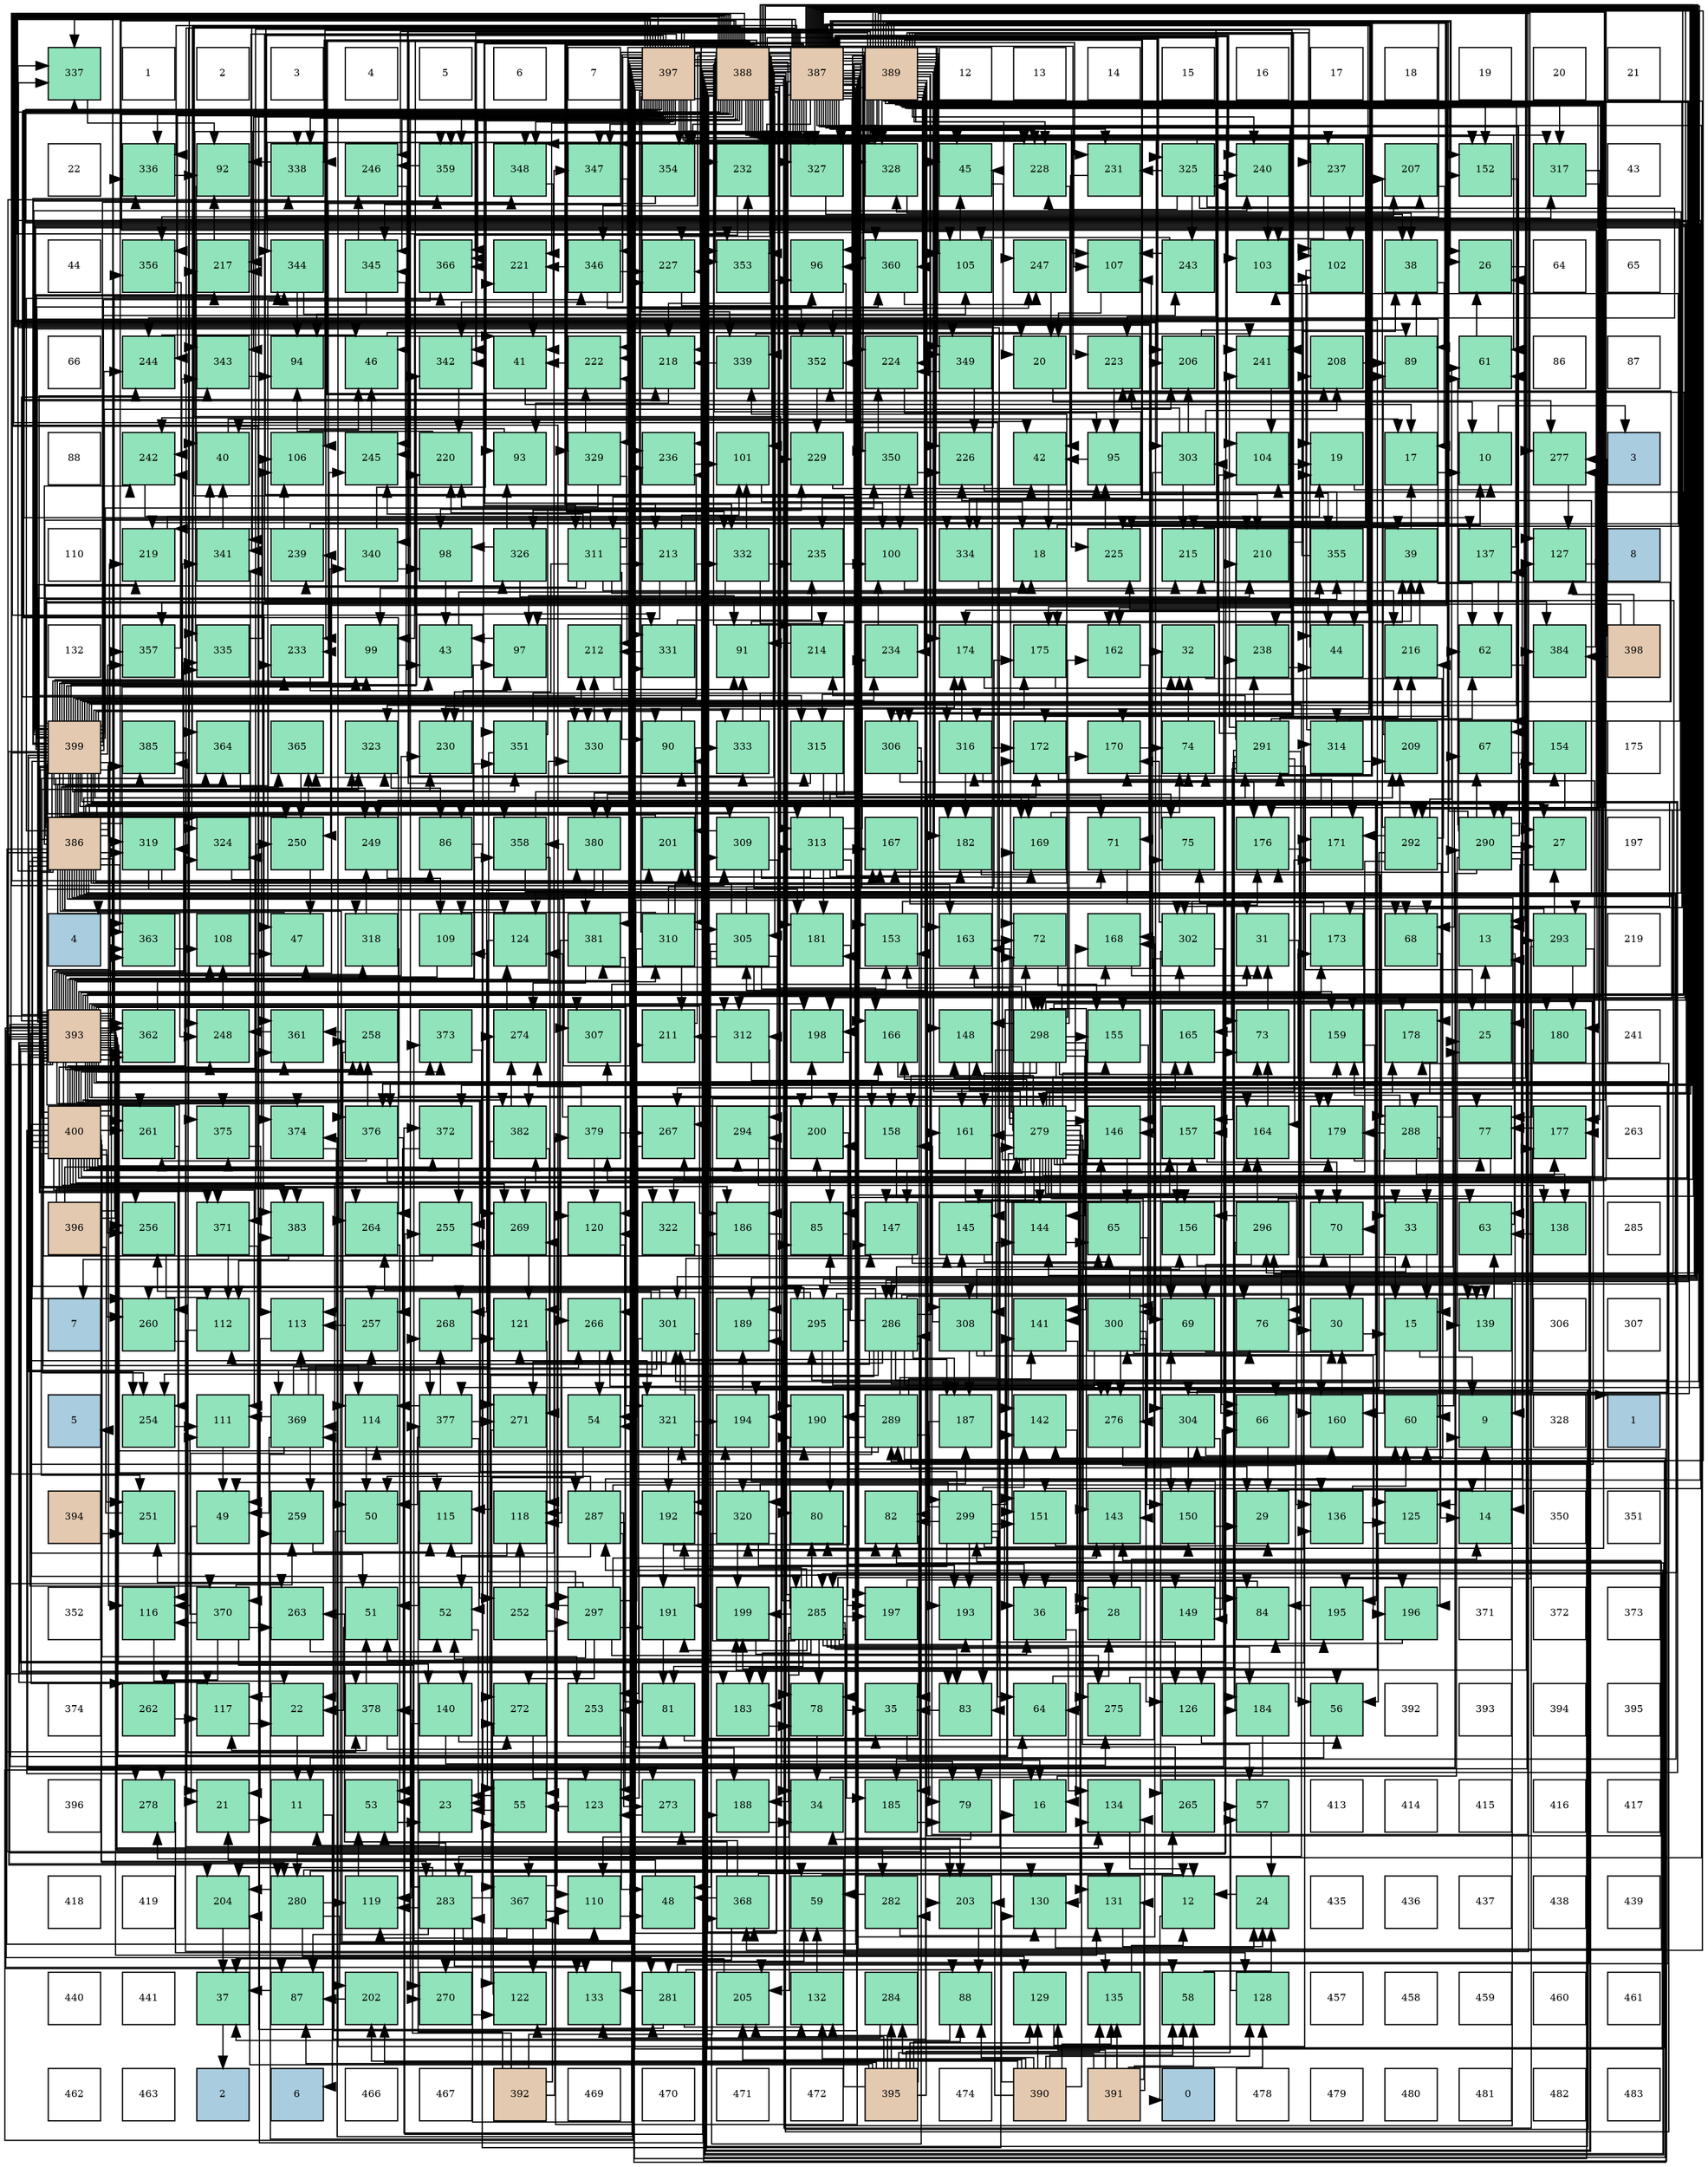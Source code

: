 digraph layout{
 rankdir=TB;
 splines=ortho;
 node [style=filled shape=square fixedsize=true width=0.6];
0[label="337", fontsize=8, fillcolor="#91e3bb"];
1[label="1", fontsize=8, fillcolor="#ffffff"];
2[label="2", fontsize=8, fillcolor="#ffffff"];
3[label="3", fontsize=8, fillcolor="#ffffff"];
4[label="4", fontsize=8, fillcolor="#ffffff"];
5[label="5", fontsize=8, fillcolor="#ffffff"];
6[label="6", fontsize=8, fillcolor="#ffffff"];
7[label="7", fontsize=8, fillcolor="#ffffff"];
8[label="397", fontsize=8, fillcolor="#e3c9af"];
9[label="388", fontsize=8, fillcolor="#e3c9af"];
10[label="387", fontsize=8, fillcolor="#e3c9af"];
11[label="389", fontsize=8, fillcolor="#e3c9af"];
12[label="12", fontsize=8, fillcolor="#ffffff"];
13[label="13", fontsize=8, fillcolor="#ffffff"];
14[label="14", fontsize=8, fillcolor="#ffffff"];
15[label="15", fontsize=8, fillcolor="#ffffff"];
16[label="16", fontsize=8, fillcolor="#ffffff"];
17[label="17", fontsize=8, fillcolor="#ffffff"];
18[label="18", fontsize=8, fillcolor="#ffffff"];
19[label="19", fontsize=8, fillcolor="#ffffff"];
20[label="20", fontsize=8, fillcolor="#ffffff"];
21[label="21", fontsize=8, fillcolor="#ffffff"];
22[label="22", fontsize=8, fillcolor="#ffffff"];
23[label="336", fontsize=8, fillcolor="#91e3bb"];
24[label="92", fontsize=8, fillcolor="#91e3bb"];
25[label="338", fontsize=8, fillcolor="#91e3bb"];
26[label="246", fontsize=8, fillcolor="#91e3bb"];
27[label="359", fontsize=8, fillcolor="#91e3bb"];
28[label="348", fontsize=8, fillcolor="#91e3bb"];
29[label="347", fontsize=8, fillcolor="#91e3bb"];
30[label="354", fontsize=8, fillcolor="#91e3bb"];
31[label="232", fontsize=8, fillcolor="#91e3bb"];
32[label="327", fontsize=8, fillcolor="#91e3bb"];
33[label="328", fontsize=8, fillcolor="#91e3bb"];
34[label="45", fontsize=8, fillcolor="#91e3bb"];
35[label="228", fontsize=8, fillcolor="#91e3bb"];
36[label="231", fontsize=8, fillcolor="#91e3bb"];
37[label="325", fontsize=8, fillcolor="#91e3bb"];
38[label="240", fontsize=8, fillcolor="#91e3bb"];
39[label="237", fontsize=8, fillcolor="#91e3bb"];
40[label="207", fontsize=8, fillcolor="#91e3bb"];
41[label="152", fontsize=8, fillcolor="#91e3bb"];
42[label="317", fontsize=8, fillcolor="#91e3bb"];
43[label="43", fontsize=8, fillcolor="#ffffff"];
44[label="44", fontsize=8, fillcolor="#ffffff"];
45[label="356", fontsize=8, fillcolor="#91e3bb"];
46[label="217", fontsize=8, fillcolor="#91e3bb"];
47[label="344", fontsize=8, fillcolor="#91e3bb"];
48[label="345", fontsize=8, fillcolor="#91e3bb"];
49[label="366", fontsize=8, fillcolor="#91e3bb"];
50[label="221", fontsize=8, fillcolor="#91e3bb"];
51[label="346", fontsize=8, fillcolor="#91e3bb"];
52[label="227", fontsize=8, fillcolor="#91e3bb"];
53[label="353", fontsize=8, fillcolor="#91e3bb"];
54[label="96", fontsize=8, fillcolor="#91e3bb"];
55[label="360", fontsize=8, fillcolor="#91e3bb"];
56[label="105", fontsize=8, fillcolor="#91e3bb"];
57[label="247", fontsize=8, fillcolor="#91e3bb"];
58[label="107", fontsize=8, fillcolor="#91e3bb"];
59[label="243", fontsize=8, fillcolor="#91e3bb"];
60[label="103", fontsize=8, fillcolor="#91e3bb"];
61[label="102", fontsize=8, fillcolor="#91e3bb"];
62[label="38", fontsize=8, fillcolor="#91e3bb"];
63[label="26", fontsize=8, fillcolor="#91e3bb"];
64[label="64", fontsize=8, fillcolor="#ffffff"];
65[label="65", fontsize=8, fillcolor="#ffffff"];
66[label="66", fontsize=8, fillcolor="#ffffff"];
67[label="244", fontsize=8, fillcolor="#91e3bb"];
68[label="343", fontsize=8, fillcolor="#91e3bb"];
69[label="94", fontsize=8, fillcolor="#91e3bb"];
70[label="46", fontsize=8, fillcolor="#91e3bb"];
71[label="342", fontsize=8, fillcolor="#91e3bb"];
72[label="41", fontsize=8, fillcolor="#91e3bb"];
73[label="222", fontsize=8, fillcolor="#91e3bb"];
74[label="218", fontsize=8, fillcolor="#91e3bb"];
75[label="339", fontsize=8, fillcolor="#91e3bb"];
76[label="352", fontsize=8, fillcolor="#91e3bb"];
77[label="224", fontsize=8, fillcolor="#91e3bb"];
78[label="349", fontsize=8, fillcolor="#91e3bb"];
79[label="20", fontsize=8, fillcolor="#91e3bb"];
80[label="223", fontsize=8, fillcolor="#91e3bb"];
81[label="206", fontsize=8, fillcolor="#91e3bb"];
82[label="241", fontsize=8, fillcolor="#91e3bb"];
83[label="208", fontsize=8, fillcolor="#91e3bb"];
84[label="89", fontsize=8, fillcolor="#91e3bb"];
85[label="61", fontsize=8, fillcolor="#91e3bb"];
86[label="86", fontsize=8, fillcolor="#ffffff"];
87[label="87", fontsize=8, fillcolor="#ffffff"];
88[label="88", fontsize=8, fillcolor="#ffffff"];
89[label="242", fontsize=8, fillcolor="#91e3bb"];
90[label="40", fontsize=8, fillcolor="#91e3bb"];
91[label="106", fontsize=8, fillcolor="#91e3bb"];
92[label="245", fontsize=8, fillcolor="#91e3bb"];
93[label="220", fontsize=8, fillcolor="#91e3bb"];
94[label="93", fontsize=8, fillcolor="#91e3bb"];
95[label="329", fontsize=8, fillcolor="#91e3bb"];
96[label="236", fontsize=8, fillcolor="#91e3bb"];
97[label="101", fontsize=8, fillcolor="#91e3bb"];
98[label="229", fontsize=8, fillcolor="#91e3bb"];
99[label="350", fontsize=8, fillcolor="#91e3bb"];
100[label="226", fontsize=8, fillcolor="#91e3bb"];
101[label="42", fontsize=8, fillcolor="#91e3bb"];
102[label="95", fontsize=8, fillcolor="#91e3bb"];
103[label="303", fontsize=8, fillcolor="#91e3bb"];
104[label="104", fontsize=8, fillcolor="#91e3bb"];
105[label="19", fontsize=8, fillcolor="#91e3bb"];
106[label="17", fontsize=8, fillcolor="#91e3bb"];
107[label="10", fontsize=8, fillcolor="#91e3bb"];
108[label="277", fontsize=8, fillcolor="#91e3bb"];
109[label="3", fontsize=8, fillcolor="#a9ccde"];
110[label="110", fontsize=8, fillcolor="#ffffff"];
111[label="219", fontsize=8, fillcolor="#91e3bb"];
112[label="341", fontsize=8, fillcolor="#91e3bb"];
113[label="239", fontsize=8, fillcolor="#91e3bb"];
114[label="340", fontsize=8, fillcolor="#91e3bb"];
115[label="98", fontsize=8, fillcolor="#91e3bb"];
116[label="326", fontsize=8, fillcolor="#91e3bb"];
117[label="311", fontsize=8, fillcolor="#91e3bb"];
118[label="213", fontsize=8, fillcolor="#91e3bb"];
119[label="332", fontsize=8, fillcolor="#91e3bb"];
120[label="235", fontsize=8, fillcolor="#91e3bb"];
121[label="100", fontsize=8, fillcolor="#91e3bb"];
122[label="334", fontsize=8, fillcolor="#91e3bb"];
123[label="18", fontsize=8, fillcolor="#91e3bb"];
124[label="225", fontsize=8, fillcolor="#91e3bb"];
125[label="215", fontsize=8, fillcolor="#91e3bb"];
126[label="210", fontsize=8, fillcolor="#91e3bb"];
127[label="355", fontsize=8, fillcolor="#91e3bb"];
128[label="39", fontsize=8, fillcolor="#91e3bb"];
129[label="137", fontsize=8, fillcolor="#91e3bb"];
130[label="127", fontsize=8, fillcolor="#91e3bb"];
131[label="8", fontsize=8, fillcolor="#a9ccde"];
132[label="132", fontsize=8, fillcolor="#ffffff"];
133[label="357", fontsize=8, fillcolor="#91e3bb"];
134[label="335", fontsize=8, fillcolor="#91e3bb"];
135[label="233", fontsize=8, fillcolor="#91e3bb"];
136[label="99", fontsize=8, fillcolor="#91e3bb"];
137[label="43", fontsize=8, fillcolor="#91e3bb"];
138[label="97", fontsize=8, fillcolor="#91e3bb"];
139[label="212", fontsize=8, fillcolor="#91e3bb"];
140[label="331", fontsize=8, fillcolor="#91e3bb"];
141[label="91", fontsize=8, fillcolor="#91e3bb"];
142[label="214", fontsize=8, fillcolor="#91e3bb"];
143[label="234", fontsize=8, fillcolor="#91e3bb"];
144[label="174", fontsize=8, fillcolor="#91e3bb"];
145[label="175", fontsize=8, fillcolor="#91e3bb"];
146[label="162", fontsize=8, fillcolor="#91e3bb"];
147[label="32", fontsize=8, fillcolor="#91e3bb"];
148[label="238", fontsize=8, fillcolor="#91e3bb"];
149[label="44", fontsize=8, fillcolor="#91e3bb"];
150[label="216", fontsize=8, fillcolor="#91e3bb"];
151[label="62", fontsize=8, fillcolor="#91e3bb"];
152[label="384", fontsize=8, fillcolor="#91e3bb"];
153[label="398", fontsize=8, fillcolor="#e3c9af"];
154[label="399", fontsize=8, fillcolor="#e3c9af"];
155[label="385", fontsize=8, fillcolor="#91e3bb"];
156[label="364", fontsize=8, fillcolor="#91e3bb"];
157[label="365", fontsize=8, fillcolor="#91e3bb"];
158[label="323", fontsize=8, fillcolor="#91e3bb"];
159[label="230", fontsize=8, fillcolor="#91e3bb"];
160[label="351", fontsize=8, fillcolor="#91e3bb"];
161[label="330", fontsize=8, fillcolor="#91e3bb"];
162[label="90", fontsize=8, fillcolor="#91e3bb"];
163[label="333", fontsize=8, fillcolor="#91e3bb"];
164[label="315", fontsize=8, fillcolor="#91e3bb"];
165[label="306", fontsize=8, fillcolor="#91e3bb"];
166[label="316", fontsize=8, fillcolor="#91e3bb"];
167[label="172", fontsize=8, fillcolor="#91e3bb"];
168[label="170", fontsize=8, fillcolor="#91e3bb"];
169[label="74", fontsize=8, fillcolor="#91e3bb"];
170[label="291", fontsize=8, fillcolor="#91e3bb"];
171[label="314", fontsize=8, fillcolor="#91e3bb"];
172[label="209", fontsize=8, fillcolor="#91e3bb"];
173[label="67", fontsize=8, fillcolor="#91e3bb"];
174[label="154", fontsize=8, fillcolor="#91e3bb"];
175[label="175", fontsize=8, fillcolor="#ffffff"];
176[label="386", fontsize=8, fillcolor="#e3c9af"];
177[label="319", fontsize=8, fillcolor="#91e3bb"];
178[label="324", fontsize=8, fillcolor="#91e3bb"];
179[label="250", fontsize=8, fillcolor="#91e3bb"];
180[label="249", fontsize=8, fillcolor="#91e3bb"];
181[label="86", fontsize=8, fillcolor="#91e3bb"];
182[label="358", fontsize=8, fillcolor="#91e3bb"];
183[label="380", fontsize=8, fillcolor="#91e3bb"];
184[label="201", fontsize=8, fillcolor="#91e3bb"];
185[label="309", fontsize=8, fillcolor="#91e3bb"];
186[label="313", fontsize=8, fillcolor="#91e3bb"];
187[label="167", fontsize=8, fillcolor="#91e3bb"];
188[label="182", fontsize=8, fillcolor="#91e3bb"];
189[label="169", fontsize=8, fillcolor="#91e3bb"];
190[label="71", fontsize=8, fillcolor="#91e3bb"];
191[label="75", fontsize=8, fillcolor="#91e3bb"];
192[label="176", fontsize=8, fillcolor="#91e3bb"];
193[label="171", fontsize=8, fillcolor="#91e3bb"];
194[label="292", fontsize=8, fillcolor="#91e3bb"];
195[label="290", fontsize=8, fillcolor="#91e3bb"];
196[label="27", fontsize=8, fillcolor="#91e3bb"];
197[label="197", fontsize=8, fillcolor="#ffffff"];
198[label="4", fontsize=8, fillcolor="#a9ccde"];
199[label="363", fontsize=8, fillcolor="#91e3bb"];
200[label="108", fontsize=8, fillcolor="#91e3bb"];
201[label="47", fontsize=8, fillcolor="#91e3bb"];
202[label="318", fontsize=8, fillcolor="#91e3bb"];
203[label="109", fontsize=8, fillcolor="#91e3bb"];
204[label="124", fontsize=8, fillcolor="#91e3bb"];
205[label="381", fontsize=8, fillcolor="#91e3bb"];
206[label="310", fontsize=8, fillcolor="#91e3bb"];
207[label="305", fontsize=8, fillcolor="#91e3bb"];
208[label="181", fontsize=8, fillcolor="#91e3bb"];
209[label="153", fontsize=8, fillcolor="#91e3bb"];
210[label="163", fontsize=8, fillcolor="#91e3bb"];
211[label="72", fontsize=8, fillcolor="#91e3bb"];
212[label="168", fontsize=8, fillcolor="#91e3bb"];
213[label="302", fontsize=8, fillcolor="#91e3bb"];
214[label="31", fontsize=8, fillcolor="#91e3bb"];
215[label="173", fontsize=8, fillcolor="#91e3bb"];
216[label="68", fontsize=8, fillcolor="#91e3bb"];
217[label="13", fontsize=8, fillcolor="#91e3bb"];
218[label="293", fontsize=8, fillcolor="#91e3bb"];
219[label="219", fontsize=8, fillcolor="#ffffff"];
220[label="393", fontsize=8, fillcolor="#e3c9af"];
221[label="362", fontsize=8, fillcolor="#91e3bb"];
222[label="248", fontsize=8, fillcolor="#91e3bb"];
223[label="361", fontsize=8, fillcolor="#91e3bb"];
224[label="258", fontsize=8, fillcolor="#91e3bb"];
225[label="373", fontsize=8, fillcolor="#91e3bb"];
226[label="274", fontsize=8, fillcolor="#91e3bb"];
227[label="307", fontsize=8, fillcolor="#91e3bb"];
228[label="211", fontsize=8, fillcolor="#91e3bb"];
229[label="312", fontsize=8, fillcolor="#91e3bb"];
230[label="198", fontsize=8, fillcolor="#91e3bb"];
231[label="166", fontsize=8, fillcolor="#91e3bb"];
232[label="148", fontsize=8, fillcolor="#91e3bb"];
233[label="298", fontsize=8, fillcolor="#91e3bb"];
234[label="155", fontsize=8, fillcolor="#91e3bb"];
235[label="165", fontsize=8, fillcolor="#91e3bb"];
236[label="73", fontsize=8, fillcolor="#91e3bb"];
237[label="159", fontsize=8, fillcolor="#91e3bb"];
238[label="178", fontsize=8, fillcolor="#91e3bb"];
239[label="25", fontsize=8, fillcolor="#91e3bb"];
240[label="180", fontsize=8, fillcolor="#91e3bb"];
241[label="241", fontsize=8, fillcolor="#ffffff"];
242[label="400", fontsize=8, fillcolor="#e3c9af"];
243[label="261", fontsize=8, fillcolor="#91e3bb"];
244[label="375", fontsize=8, fillcolor="#91e3bb"];
245[label="374", fontsize=8, fillcolor="#91e3bb"];
246[label="376", fontsize=8, fillcolor="#91e3bb"];
247[label="372", fontsize=8, fillcolor="#91e3bb"];
248[label="382", fontsize=8, fillcolor="#91e3bb"];
249[label="379", fontsize=8, fillcolor="#91e3bb"];
250[label="267", fontsize=8, fillcolor="#91e3bb"];
251[label="294", fontsize=8, fillcolor="#91e3bb"];
252[label="200", fontsize=8, fillcolor="#91e3bb"];
253[label="158", fontsize=8, fillcolor="#91e3bb"];
254[label="161", fontsize=8, fillcolor="#91e3bb"];
255[label="279", fontsize=8, fillcolor="#91e3bb"];
256[label="146", fontsize=8, fillcolor="#91e3bb"];
257[label="157", fontsize=8, fillcolor="#91e3bb"];
258[label="164", fontsize=8, fillcolor="#91e3bb"];
259[label="179", fontsize=8, fillcolor="#91e3bb"];
260[label="288", fontsize=8, fillcolor="#91e3bb"];
261[label="77", fontsize=8, fillcolor="#91e3bb"];
262[label="177", fontsize=8, fillcolor="#91e3bb"];
263[label="263", fontsize=8, fillcolor="#ffffff"];
264[label="396", fontsize=8, fillcolor="#e3c9af"];
265[label="256", fontsize=8, fillcolor="#91e3bb"];
266[label="371", fontsize=8, fillcolor="#91e3bb"];
267[label="383", fontsize=8, fillcolor="#91e3bb"];
268[label="264", fontsize=8, fillcolor="#91e3bb"];
269[label="255", fontsize=8, fillcolor="#91e3bb"];
270[label="269", fontsize=8, fillcolor="#91e3bb"];
271[label="120", fontsize=8, fillcolor="#91e3bb"];
272[label="322", fontsize=8, fillcolor="#91e3bb"];
273[label="186", fontsize=8, fillcolor="#91e3bb"];
274[label="85", fontsize=8, fillcolor="#91e3bb"];
275[label="147", fontsize=8, fillcolor="#91e3bb"];
276[label="145", fontsize=8, fillcolor="#91e3bb"];
277[label="144", fontsize=8, fillcolor="#91e3bb"];
278[label="65", fontsize=8, fillcolor="#91e3bb"];
279[label="156", fontsize=8, fillcolor="#91e3bb"];
280[label="296", fontsize=8, fillcolor="#91e3bb"];
281[label="70", fontsize=8, fillcolor="#91e3bb"];
282[label="33", fontsize=8, fillcolor="#91e3bb"];
283[label="63", fontsize=8, fillcolor="#91e3bb"];
284[label="138", fontsize=8, fillcolor="#91e3bb"];
285[label="285", fontsize=8, fillcolor="#ffffff"];
286[label="7", fontsize=8, fillcolor="#a9ccde"];
287[label="260", fontsize=8, fillcolor="#91e3bb"];
288[label="112", fontsize=8, fillcolor="#91e3bb"];
289[label="113", fontsize=8, fillcolor="#91e3bb"];
290[label="257", fontsize=8, fillcolor="#91e3bb"];
291[label="268", fontsize=8, fillcolor="#91e3bb"];
292[label="121", fontsize=8, fillcolor="#91e3bb"];
293[label="266", fontsize=8, fillcolor="#91e3bb"];
294[label="301", fontsize=8, fillcolor="#91e3bb"];
295[label="189", fontsize=8, fillcolor="#91e3bb"];
296[label="295", fontsize=8, fillcolor="#91e3bb"];
297[label="286", fontsize=8, fillcolor="#91e3bb"];
298[label="308", fontsize=8, fillcolor="#91e3bb"];
299[label="141", fontsize=8, fillcolor="#91e3bb"];
300[label="300", fontsize=8, fillcolor="#91e3bb"];
301[label="69", fontsize=8, fillcolor="#91e3bb"];
302[label="76", fontsize=8, fillcolor="#91e3bb"];
303[label="30", fontsize=8, fillcolor="#91e3bb"];
304[label="15", fontsize=8, fillcolor="#91e3bb"];
305[label="139", fontsize=8, fillcolor="#91e3bb"];
306[label="306", fontsize=8, fillcolor="#ffffff"];
307[label="307", fontsize=8, fillcolor="#ffffff"];
308[label="5", fontsize=8, fillcolor="#a9ccde"];
309[label="254", fontsize=8, fillcolor="#91e3bb"];
310[label="111", fontsize=8, fillcolor="#91e3bb"];
311[label="369", fontsize=8, fillcolor="#91e3bb"];
312[label="114", fontsize=8, fillcolor="#91e3bb"];
313[label="377", fontsize=8, fillcolor="#91e3bb"];
314[label="271", fontsize=8, fillcolor="#91e3bb"];
315[label="54", fontsize=8, fillcolor="#91e3bb"];
316[label="321", fontsize=8, fillcolor="#91e3bb"];
317[label="194", fontsize=8, fillcolor="#91e3bb"];
318[label="190", fontsize=8, fillcolor="#91e3bb"];
319[label="289", fontsize=8, fillcolor="#91e3bb"];
320[label="187", fontsize=8, fillcolor="#91e3bb"];
321[label="142", fontsize=8, fillcolor="#91e3bb"];
322[label="276", fontsize=8, fillcolor="#91e3bb"];
323[label="304", fontsize=8, fillcolor="#91e3bb"];
324[label="66", fontsize=8, fillcolor="#91e3bb"];
325[label="160", fontsize=8, fillcolor="#91e3bb"];
326[label="60", fontsize=8, fillcolor="#91e3bb"];
327[label="9", fontsize=8, fillcolor="#91e3bb"];
328[label="328", fontsize=8, fillcolor="#ffffff"];
329[label="1", fontsize=8, fillcolor="#a9ccde"];
330[label="394", fontsize=8, fillcolor="#e3c9af"];
331[label="251", fontsize=8, fillcolor="#91e3bb"];
332[label="49", fontsize=8, fillcolor="#91e3bb"];
333[label="259", fontsize=8, fillcolor="#91e3bb"];
334[label="50", fontsize=8, fillcolor="#91e3bb"];
335[label="115", fontsize=8, fillcolor="#91e3bb"];
336[label="118", fontsize=8, fillcolor="#91e3bb"];
337[label="287", fontsize=8, fillcolor="#91e3bb"];
338[label="192", fontsize=8, fillcolor="#91e3bb"];
339[label="320", fontsize=8, fillcolor="#91e3bb"];
340[label="80", fontsize=8, fillcolor="#91e3bb"];
341[label="82", fontsize=8, fillcolor="#91e3bb"];
342[label="299", fontsize=8, fillcolor="#91e3bb"];
343[label="151", fontsize=8, fillcolor="#91e3bb"];
344[label="143", fontsize=8, fillcolor="#91e3bb"];
345[label="150", fontsize=8, fillcolor="#91e3bb"];
346[label="29", fontsize=8, fillcolor="#91e3bb"];
347[label="136", fontsize=8, fillcolor="#91e3bb"];
348[label="125", fontsize=8, fillcolor="#91e3bb"];
349[label="14", fontsize=8, fillcolor="#91e3bb"];
350[label="350", fontsize=8, fillcolor="#ffffff"];
351[label="351", fontsize=8, fillcolor="#ffffff"];
352[label="352", fontsize=8, fillcolor="#ffffff"];
353[label="116", fontsize=8, fillcolor="#91e3bb"];
354[label="370", fontsize=8, fillcolor="#91e3bb"];
355[label="263", fontsize=8, fillcolor="#91e3bb"];
356[label="51", fontsize=8, fillcolor="#91e3bb"];
357[label="52", fontsize=8, fillcolor="#91e3bb"];
358[label="252", fontsize=8, fillcolor="#91e3bb"];
359[label="297", fontsize=8, fillcolor="#91e3bb"];
360[label="191", fontsize=8, fillcolor="#91e3bb"];
361[label="199", fontsize=8, fillcolor="#91e3bb"];
362[label="285", fontsize=8, fillcolor="#91e3bb"];
363[label="197", fontsize=8, fillcolor="#91e3bb"];
364[label="193", fontsize=8, fillcolor="#91e3bb"];
365[label="36", fontsize=8, fillcolor="#91e3bb"];
366[label="28", fontsize=8, fillcolor="#91e3bb"];
367[label="149", fontsize=8, fillcolor="#91e3bb"];
368[label="84", fontsize=8, fillcolor="#91e3bb"];
369[label="195", fontsize=8, fillcolor="#91e3bb"];
370[label="196", fontsize=8, fillcolor="#91e3bb"];
371[label="371", fontsize=8, fillcolor="#ffffff"];
372[label="372", fontsize=8, fillcolor="#ffffff"];
373[label="373", fontsize=8, fillcolor="#ffffff"];
374[label="374", fontsize=8, fillcolor="#ffffff"];
375[label="262", fontsize=8, fillcolor="#91e3bb"];
376[label="117", fontsize=8, fillcolor="#91e3bb"];
377[label="22", fontsize=8, fillcolor="#91e3bb"];
378[label="378", fontsize=8, fillcolor="#91e3bb"];
379[label="140", fontsize=8, fillcolor="#91e3bb"];
380[label="272", fontsize=8, fillcolor="#91e3bb"];
381[label="253", fontsize=8, fillcolor="#91e3bb"];
382[label="81", fontsize=8, fillcolor="#91e3bb"];
383[label="183", fontsize=8, fillcolor="#91e3bb"];
384[label="78", fontsize=8, fillcolor="#91e3bb"];
385[label="35", fontsize=8, fillcolor="#91e3bb"];
386[label="83", fontsize=8, fillcolor="#91e3bb"];
387[label="64", fontsize=8, fillcolor="#91e3bb"];
388[label="275", fontsize=8, fillcolor="#91e3bb"];
389[label="126", fontsize=8, fillcolor="#91e3bb"];
390[label="184", fontsize=8, fillcolor="#91e3bb"];
391[label="56", fontsize=8, fillcolor="#91e3bb"];
392[label="392", fontsize=8, fillcolor="#ffffff"];
393[label="393", fontsize=8, fillcolor="#ffffff"];
394[label="394", fontsize=8, fillcolor="#ffffff"];
395[label="395", fontsize=8, fillcolor="#ffffff"];
396[label="396", fontsize=8, fillcolor="#ffffff"];
397[label="278", fontsize=8, fillcolor="#91e3bb"];
398[label="21", fontsize=8, fillcolor="#91e3bb"];
399[label="11", fontsize=8, fillcolor="#91e3bb"];
400[label="53", fontsize=8, fillcolor="#91e3bb"];
401[label="23", fontsize=8, fillcolor="#91e3bb"];
402[label="55", fontsize=8, fillcolor="#91e3bb"];
403[label="123", fontsize=8, fillcolor="#91e3bb"];
404[label="273", fontsize=8, fillcolor="#91e3bb"];
405[label="188", fontsize=8, fillcolor="#91e3bb"];
406[label="34", fontsize=8, fillcolor="#91e3bb"];
407[label="185", fontsize=8, fillcolor="#91e3bb"];
408[label="79", fontsize=8, fillcolor="#91e3bb"];
409[label="16", fontsize=8, fillcolor="#91e3bb"];
410[label="134", fontsize=8, fillcolor="#91e3bb"];
411[label="265", fontsize=8, fillcolor="#91e3bb"];
412[label="57", fontsize=8, fillcolor="#91e3bb"];
413[label="413", fontsize=8, fillcolor="#ffffff"];
414[label="414", fontsize=8, fillcolor="#ffffff"];
415[label="415", fontsize=8, fillcolor="#ffffff"];
416[label="416", fontsize=8, fillcolor="#ffffff"];
417[label="417", fontsize=8, fillcolor="#ffffff"];
418[label="418", fontsize=8, fillcolor="#ffffff"];
419[label="419", fontsize=8, fillcolor="#ffffff"];
420[label="204", fontsize=8, fillcolor="#91e3bb"];
421[label="280", fontsize=8, fillcolor="#91e3bb"];
422[label="119", fontsize=8, fillcolor="#91e3bb"];
423[label="283", fontsize=8, fillcolor="#91e3bb"];
424[label="367", fontsize=8, fillcolor="#91e3bb"];
425[label="110", fontsize=8, fillcolor="#91e3bb"];
426[label="48", fontsize=8, fillcolor="#91e3bb"];
427[label="368", fontsize=8, fillcolor="#91e3bb"];
428[label="59", fontsize=8, fillcolor="#91e3bb"];
429[label="282", fontsize=8, fillcolor="#91e3bb"];
430[label="203", fontsize=8, fillcolor="#91e3bb"];
431[label="130", fontsize=8, fillcolor="#91e3bb"];
432[label="131", fontsize=8, fillcolor="#91e3bb"];
433[label="12", fontsize=8, fillcolor="#91e3bb"];
434[label="24", fontsize=8, fillcolor="#91e3bb"];
435[label="435", fontsize=8, fillcolor="#ffffff"];
436[label="436", fontsize=8, fillcolor="#ffffff"];
437[label="437", fontsize=8, fillcolor="#ffffff"];
438[label="438", fontsize=8, fillcolor="#ffffff"];
439[label="439", fontsize=8, fillcolor="#ffffff"];
440[label="440", fontsize=8, fillcolor="#ffffff"];
441[label="441", fontsize=8, fillcolor="#ffffff"];
442[label="37", fontsize=8, fillcolor="#91e3bb"];
443[label="87", fontsize=8, fillcolor="#91e3bb"];
444[label="202", fontsize=8, fillcolor="#91e3bb"];
445[label="270", fontsize=8, fillcolor="#91e3bb"];
446[label="122", fontsize=8, fillcolor="#91e3bb"];
447[label="133", fontsize=8, fillcolor="#91e3bb"];
448[label="281", fontsize=8, fillcolor="#91e3bb"];
449[label="205", fontsize=8, fillcolor="#91e3bb"];
450[label="132", fontsize=8, fillcolor="#91e3bb"];
451[label="284", fontsize=8, fillcolor="#91e3bb"];
452[label="88", fontsize=8, fillcolor="#91e3bb"];
453[label="129", fontsize=8, fillcolor="#91e3bb"];
454[label="135", fontsize=8, fillcolor="#91e3bb"];
455[label="58", fontsize=8, fillcolor="#91e3bb"];
456[label="128", fontsize=8, fillcolor="#91e3bb"];
457[label="457", fontsize=8, fillcolor="#ffffff"];
458[label="458", fontsize=8, fillcolor="#ffffff"];
459[label="459", fontsize=8, fillcolor="#ffffff"];
460[label="460", fontsize=8, fillcolor="#ffffff"];
461[label="461", fontsize=8, fillcolor="#ffffff"];
462[label="462", fontsize=8, fillcolor="#ffffff"];
463[label="463", fontsize=8, fillcolor="#ffffff"];
464[label="2", fontsize=8, fillcolor="#a9ccde"];
465[label="6", fontsize=8, fillcolor="#a9ccde"];
466[label="466", fontsize=8, fillcolor="#ffffff"];
467[label="467", fontsize=8, fillcolor="#ffffff"];
468[label="392", fontsize=8, fillcolor="#e3c9af"];
469[label="469", fontsize=8, fillcolor="#ffffff"];
470[label="470", fontsize=8, fillcolor="#ffffff"];
471[label="471", fontsize=8, fillcolor="#ffffff"];
472[label="472", fontsize=8, fillcolor="#ffffff"];
473[label="395", fontsize=8, fillcolor="#e3c9af"];
474[label="474", fontsize=8, fillcolor="#ffffff"];
475[label="390", fontsize=8, fillcolor="#e3c9af"];
476[label="391", fontsize=8, fillcolor="#e3c9af"];
477[label="0", fontsize=8, fillcolor="#a9ccde"];
478[label="478", fontsize=8, fillcolor="#ffffff"];
479[label="479", fontsize=8, fillcolor="#ffffff"];
480[label="480", fontsize=8, fillcolor="#ffffff"];
481[label="481", fontsize=8, fillcolor="#ffffff"];
482[label="482", fontsize=8, fillcolor="#ffffff"];
483[label="483", fontsize=8, fillcolor="#ffffff"];
edge [constraint=false, style=vis];327 -> 329;
107 -> 109;
399 -> 465;
433 -> 477;
217 -> 327;
349 -> 327;
304 -> 327;
409 -> 327;
106 -> 107;
123 -> 107;
105 -> 107;
79 -> 107;
398 -> 399;
377 -> 399;
401 -> 399;
434 -> 433;
239 -> 217;
63 -> 217;
196 -> 217;
366 -> 349;
346 -> 349;
303 -> 304;
214 -> 304;
147 -> 304;
282 -> 304;
406 -> 409;
385 -> 409;
365 -> 409;
442 -> 464;
62 -> 106;
128 -> 106;
90 -> 106;
72 -> 106;
101 -> 123;
137 -> 123;
149 -> 105;
34 -> 79;
70 -> 79;
201 -> 198;
426 -> 398;
332 -> 398;
334 -> 377;
356 -> 377;
357 -> 401;
400 -> 401;
315 -> 401;
402 -> 401;
391 -> 399;
412 -> 434;
455 -> 434;
428 -> 433;
326 -> 239;
85 -> 63;
151 -> 196;
283 -> 217;
387 -> 366;
278 -> 346;
324 -> 346;
173 -> 349;
216 -> 349;
301 -> 303;
281 -> 303;
190 -> 214;
211 -> 214;
236 -> 214;
169 -> 147;
191 -> 147;
302 -> 282;
261 -> 282;
384 -> 406;
408 -> 406;
340 -> 385;
382 -> 385;
341 -> 385;
386 -> 385;
368 -> 365;
274 -> 365;
181 -> 409;
443 -> 442;
452 -> 442;
84 -> 62;
162 -> 128;
141 -> 128;
24 -> 90;
94 -> 90;
69 -> 72;
102 -> 101;
54 -> 101;
138 -> 137;
115 -> 137;
136 -> 137;
121 -> 123;
97 -> 123;
61 -> 149;
60 -> 105;
104 -> 105;
56 -> 34;
91 -> 70;
58 -> 79;
200 -> 201;
203 -> 201;
425 -> 426;
310 -> 332;
288 -> 398;
289 -> 398;
312 -> 334;
335 -> 356;
353 -> 377;
376 -> 377;
336 -> 357;
422 -> 400;
271 -> 315;
292 -> 402;
446 -> 402;
403 -> 402;
204 -> 402;
348 -> 391;
389 -> 391;
130 -> 131;
456 -> 412;
453 -> 455;
431 -> 434;
432 -> 434;
450 -> 428;
447 -> 428;
410 -> 433;
454 -> 433;
347 -> 326;
347 -> 348;
129 -> 85;
129 -> 151;
284 -> 283;
305 -> 283;
379 -> 387;
379 -> 382;
379 -> 422;
299 -> 366;
321 -> 366;
344 -> 366;
277 -> 278;
276 -> 278;
256 -> 278;
275 -> 278;
232 -> 324;
367 -> 324;
367 -> 389;
345 -> 346;
343 -> 346;
41 -> 173;
209 -> 216;
174 -> 216;
234 -> 301;
279 -> 281;
257 -> 281;
253 -> 281;
237 -> 281;
325 -> 303;
254 -> 303;
146 -> 190;
210 -> 211;
258 -> 236;
235 -> 236;
231 -> 236;
187 -> 236;
212 -> 214;
189 -> 169;
168 -> 169;
193 -> 169;
167 -> 169;
215 -> 191;
144 -> 147;
145 -> 147;
192 -> 302;
262 -> 261;
238 -> 261;
259 -> 261;
240 -> 261;
208 -> 282;
188 -> 282;
383 -> 384;
390 -> 408;
407 -> 408;
273 -> 408;
320 -> 408;
405 -> 406;
295 -> 406;
318 -> 340;
360 -> 382;
338 -> 341;
364 -> 386;
317 -> 368;
369 -> 368;
370 -> 368;
363 -> 368;
230 -> 274;
361 -> 365;
252 -> 365;
184 -> 181;
444 -> 443;
430 -> 452;
420 -> 442;
449 -> 442;
81 -> 84;
40 -> 84;
83 -> 84;
172 -> 84;
126 -> 62;
228 -> 162;
139 -> 141;
118 -> 141;
118 -> 138;
118 -> 97;
142 -> 141;
125 -> 128;
150 -> 128;
46 -> 24;
74 -> 94;
111 -> 90;
93 -> 69;
50 -> 72;
73 -> 72;
80 -> 102;
77 -> 102;
124 -> 102;
100 -> 102;
52 -> 54;
35 -> 101;
98 -> 101;
159 -> 138;
36 -> 115;
31 -> 136;
135 -> 137;
143 -> 121;
120 -> 121;
96 -> 97;
39 -> 61;
39 -> 60;
148 -> 149;
113 -> 60;
113 -> 91;
38 -> 60;
82 -> 104;
89 -> 105;
59 -> 56;
59 -> 58;
67 -> 70;
92 -> 70;
26 -> 70;
57 -> 79;
222 -> 200;
180 -> 203;
179 -> 201;
331 -> 308;
358 -> 425;
358 -> 336;
381 -> 426;
309 -> 310;
269 -> 288;
265 -> 288;
290 -> 289;
224 -> 312;
333 -> 335;
287 -> 356;
243 -> 353;
375 -> 376;
355 -> 357;
268 -> 400;
411 -> 271;
293 -> 315;
250 -> 315;
291 -> 292;
270 -> 292;
445 -> 446;
314 -> 446;
380 -> 403;
404 -> 403;
226 -> 204;
388 -> 391;
322 -> 391;
108 -> 130;
397 -> 456;
255 -> 412;
255 -> 387;
255 -> 324;
255 -> 301;
255 -> 211;
255 -> 341;
255 -> 336;
255 -> 431;
255 -> 432;
255 -> 299;
255 -> 321;
255 -> 277;
255 -> 276;
255 -> 256;
255 -> 275;
255 -> 232;
255 -> 343;
255 -> 209;
255 -> 234;
255 -> 279;
255 -> 257;
255 -> 325;
255 -> 254;
255 -> 210;
255 -> 258;
255 -> 231;
255 -> 212;
255 -> 189;
255 -> 193;
255 -> 167;
255 -> 215;
255 -> 145;
255 -> 262;
255 -> 238;
255 -> 259;
255 -> 293;
255 -> 388;
255 -> 322;
421 -> 422;
421 -> 453;
421 -> 431;
421 -> 432;
421 -> 444;
421 -> 420;
448 -> 455;
448 -> 452;
448 -> 446;
448 -> 450;
448 -> 447;
429 -> 428;
429 -> 431;
423 -> 400;
423 -> 428;
423 -> 443;
423 -> 425;
423 -> 422;
423 -> 447;
423 -> 420;
423 -> 291;
423 -> 380;
451 -> 447;
362 -> 384;
362 -> 340;
362 -> 382;
362 -> 386;
362 -> 274;
362 -> 425;
362 -> 410;
362 -> 454;
362 -> 383;
362 -> 390;
362 -> 407;
362 -> 273;
362 -> 405;
362 -> 295;
362 -> 318;
362 -> 360;
362 -> 338;
362 -> 364;
362 -> 369;
362 -> 370;
362 -> 363;
362 -> 230;
362 -> 361;
362 -> 252;
362 -> 430;
362 -> 449;
297 -> 239;
297 -> 301;
297 -> 302;
297 -> 288;
297 -> 335;
297 -> 292;
297 -> 347;
297 -> 305;
297 -> 235;
297 -> 208;
297 -> 407;
297 -> 320;
297 -> 381;
297 -> 290;
297 -> 322;
337 -> 334;
337 -> 382;
337 -> 335;
337 -> 347;
337 -> 129;
337 -> 381;
337 -> 404;
260 -> 326;
260 -> 173;
260 -> 284;
260 -> 237;
260 -> 325;
260 -> 192;
260 -> 259;
260 -> 370;
319 -> 326;
319 -> 312;
319 -> 376;
319 -> 299;
319 -> 277;
319 -> 275;
319 -> 345;
319 -> 318;
319 -> 360;
319 -> 364;
195 -> 239;
195 -> 63;
195 -> 196;
195 -> 85;
195 -> 151;
195 -> 283;
195 -> 173;
195 -> 348;
195 -> 305;
195 -> 41;
195 -> 174;
170 -> 239;
170 -> 151;
170 -> 302;
170 -> 257;
170 -> 258;
170 -> 235;
170 -> 383;
170 -> 390;
170 -> 126;
170 -> 142;
170 -> 150;
170 -> 124;
170 -> 148;
170 -> 82;
194 -> 85;
194 -> 274;
194 -> 193;
194 -> 238;
194 -> 317;
194 -> 40;
194 -> 172;
194 -> 150;
218 -> 196;
218 -> 215;
218 -> 262;
218 -> 240;
218 -> 369;
251 -> 284;
251 -> 305;
296 -> 348;
296 -> 305;
296 -> 257;
296 -> 363;
296 -> 287;
296 -> 291;
296 -> 322;
280 -> 283;
280 -> 301;
280 -> 279;
280 -> 258;
280 -> 390;
359 -> 203;
359 -> 379;
359 -> 344;
359 -> 360;
359 -> 228;
359 -> 331;
359 -> 358;
359 -> 380;
359 -> 388;
233 -> 211;
233 -> 299;
233 -> 344;
233 -> 277;
233 -> 276;
233 -> 232;
233 -> 343;
233 -> 234;
233 -> 279;
233 -> 253;
233 -> 237;
233 -> 254;
233 -> 146;
233 -> 210;
233 -> 235;
233 -> 212;
233 -> 168;
233 -> 238;
233 -> 240;
233 -> 250;
342 -> 332;
342 -> 190;
342 -> 341;
342 -> 386;
342 -> 403;
342 -> 389;
342 -> 321;
342 -> 256;
342 -> 345;
342 -> 343;
342 -> 364;
342 -> 269;
300 -> 302;
300 -> 389;
300 -> 344;
300 -> 345;
300 -> 193;
300 -> 293;
300 -> 322;
294 -> 340;
294 -> 289;
294 -> 336;
294 -> 276;
294 -> 367;
294 -> 338;
294 -> 309;
294 -> 265;
294 -> 268;
294 -> 314;
213 -> 216;
213 -> 256;
213 -> 257;
213 -> 168;
213 -> 192;
213 -> 411;
103 -> 256;
103 -> 81;
103 -> 83;
103 -> 125;
103 -> 80;
323 -> 367;
323 -> 345;
323 -> 325;
323 -> 262;
207 -> 356;
207 -> 357;
207 -> 209;
207 -> 253;
207 -> 237;
207 -> 145;
207 -> 184;
207 -> 250;
165 -> 174;
165 -> 210;
165 -> 405;
227 -> 234;
298 -> 279;
298 -> 253;
298 -> 325;
298 -> 320;
298 -> 370;
185 -> 190;
185 -> 231;
185 -> 187;
185 -> 184;
206 -> 203;
206 -> 210;
206 -> 405;
206 -> 228;
206 -> 143;
206 -> 96;
117 -> 211;
117 -> 162;
117 -> 136;
117 -> 118;
117 -> 150;
117 -> 93;
117 -> 73;
117 -> 52;
117 -> 159;
117 -> 113;
117 -> 92;
229 -> 231;
229 -> 295;
229 -> 228;
186 -> 191;
186 -> 271;
186 -> 187;
186 -> 189;
186 -> 144;
186 -> 259;
186 -> 208;
186 -> 188;
186 -> 184;
171 -> 193;
171 -> 83;
171 -> 172;
171 -> 150;
171 -> 180;
164 -> 162;
164 -> 167;
164 -> 369;
166 -> 167;
166 -> 144;
166 -> 192;
166 -> 188;
42 -> 262;
42 -> 240;
202 -> 259;
202 -> 180;
177 -> 208;
177 -> 184;
339 -> 426;
339 -> 383;
339 -> 320;
339 -> 364;
339 -> 317;
339 -> 361;
316 -> 320;
316 -> 360;
316 -> 338;
316 -> 317;
272 -> 338;
158 -> 181;
178 -> 181;
37 -> 40;
37 -> 35;
37 -> 36;
37 -> 39;
37 -> 38;
37 -> 59;
37 -> 67;
116 -> 94;
116 -> 115;
116 -> 126;
32 -> 62;
33 -> 62;
95 -> 139;
95 -> 93;
95 -> 73;
161 -> 139;
140 -> 139;
140 -> 120;
119 -> 138;
119 -> 97;
119 -> 142;
119 -> 120;
163 -> 141;
163 -> 104;
122 -> 125;
134 -> 91;
134 -> 46;
23 -> 24;
0 -> 24;
25 -> 24;
75 -> 74;
75 -> 82;
114 -> 115;
114 -> 111;
114 -> 50;
112 -> 90;
71 -> 93;
68 -> 69;
47 -> 69;
47 -> 56;
48 -> 69;
48 -> 92;
48 -> 26;
51 -> 50;
51 -> 52;
51 -> 57;
29 -> 73;
28 -> 72;
78 -> 77;
78 -> 100;
99 -> 121;
99 -> 77;
99 -> 100;
160 -> 54;
160 -> 98;
160 -> 314;
76 -> 98;
53 -> 31;
30 -> 135;
127 -> 149;
127 -> 61;
127 -> 104;
45 -> 89;
133 -> 89;
182 -> 34;
182 -> 58;
182 -> 336;
27 -> 26;
55 -> 57;
223 -> 222;
221 -> 200;
199 -> 200;
156 -> 180;
157 -> 179;
49 -> 201;
424 -> 425;
424 -> 422;
424 -> 446;
424 -> 270;
427 -> 426;
427 -> 355;
427 -> 411;
427 -> 445;
427 -> 404;
311 -> 332;
311 -> 310;
311 -> 353;
311 -> 290;
311 -> 333;
311 -> 293;
311 -> 226;
354 -> 310;
354 -> 353;
354 -> 333;
354 -> 375;
354 -> 355;
354 -> 445;
266 -> 332;
266 -> 288;
247 -> 269;
247 -> 290;
225 -> 269;
245 -> 289;
244 -> 289;
246 -> 400;
246 -> 224;
246 -> 243;
246 -> 293;
313 -> 334;
313 -> 357;
313 -> 312;
313 -> 291;
313 -> 314;
378 -> 356;
378 -> 376;
378 -> 380;
249 -> 271;
249 -> 204;
249 -> 250;
249 -> 226;
183 -> 204;
183 -> 291;
205 -> 292;
205 -> 403;
205 -> 226;
248 -> 314;
248 -> 380;
248 -> 226;
267 -> 286;
152 -> 108;
155 -> 130;
176 -> 196;
176 -> 149;
176 -> 138;
176 -> 136;
176 -> 91;
176 -> 271;
176 -> 204;
176 -> 234;
176 -> 253;
176 -> 254;
176 -> 187;
176 -> 188;
176 -> 407;
176 -> 273;
176 -> 111;
176 -> 100;
176 -> 135;
176 -> 89;
176 -> 67;
176 -> 222;
176 -> 297;
176 -> 260;
176 -> 170;
176 -> 296;
176 -> 280;
176 -> 227;
176 -> 298;
176 -> 202;
176 -> 177;
176 -> 116;
176 -> 33;
176 -> 163;
176 -> 134;
176 -> 0;
176 -> 75;
176 -> 221;
176 -> 199;
176 -> 156;
176 -> 157;
176 -> 49;
176 -> 311;
176 -> 246;
176 -> 313;
176 -> 378;
176 -> 152;
176 -> 155;
10 -> 63;
10 -> 34;
10 -> 191;
10 -> 54;
10 -> 97;
10 -> 60;
10 -> 104;
10 -> 56;
10 -> 91;
10 -> 58;
10 -> 277;
10 -> 275;
10 -> 232;
10 -> 41;
10 -> 209;
10 -> 254;
10 -> 146;
10 -> 231;
10 -> 212;
10 -> 189;
10 -> 168;
10 -> 167;
10 -> 144;
10 -> 145;
10 -> 208;
10 -> 295;
10 -> 318;
10 -> 363;
10 -> 230;
10 -> 252;
10 -> 81;
10 -> 46;
10 -> 74;
10 -> 80;
10 -> 77;
10 -> 124;
10 -> 100;
10 -> 52;
10 -> 35;
10 -> 159;
10 -> 36;
10 -> 31;
10 -> 96;
10 -> 148;
10 -> 38;
10 -> 82;
10 -> 89;
10 -> 92;
10 -> 179;
10 -> 297;
10 -> 260;
10 -> 194;
10 -> 218;
10 -> 296;
10 -> 359;
10 -> 342;
10 -> 294;
10 -> 165;
10 -> 171;
10 -> 164;
10 -> 42;
10 -> 272;
10 -> 158;
10 -> 116;
10 -> 32;
10 -> 33;
10 -> 95;
10 -> 161;
10 -> 122;
10 -> 23;
10 -> 0;
10 -> 114;
10 -> 112;
10 -> 71;
10 -> 68;
10 -> 29;
10 -> 28;
10 -> 76;
10 -> 53;
10 -> 30;
10 -> 27;
10 -> 55;
10 -> 199;
10 -> 157;
10 -> 49;
10 -> 424;
10 -> 427;
10 -> 311;
10 -> 246;
10 -> 313;
10 -> 378;
10 -> 249;
9 -> 85;
9 -> 151;
9 -> 387;
9 -> 173;
9 -> 384;
9 -> 341;
9 -> 274;
9 -> 94;
9 -> 121;
9 -> 61;
9 -> 58;
9 -> 321;
9 -> 343;
9 -> 41;
9 -> 209;
9 -> 237;
9 -> 146;
9 -> 212;
9 -> 238;
9 -> 273;
9 -> 295;
9 -> 317;
9 -> 230;
9 -> 361;
9 -> 142;
9 -> 125;
9 -> 98;
9 -> 135;
9 -> 82;
9 -> 222;
9 -> 269;
9 -> 250;
9 -> 108;
9 -> 337;
9 -> 319;
9 -> 218;
9 -> 251;
9 -> 296;
9 -> 280;
9 -> 359;
9 -> 300;
9 -> 294;
9 -> 213;
9 -> 207;
9 -> 165;
9 -> 298;
9 -> 185;
9 -> 206;
9 -> 117;
9 -> 229;
9 -> 186;
9 -> 42;
9 -> 339;
9 -> 37;
9 -> 32;
9 -> 95;
9 -> 161;
9 -> 140;
9 -> 119;
9 -> 163;
9 -> 134;
9 -> 23;
9 -> 25;
9 -> 75;
9 -> 68;
9 -> 48;
9 -> 51;
9 -> 53;
9 -> 30;
9 -> 223;
9 -> 156;
9 -> 157;
9 -> 49;
9 -> 424;
9 -> 354;
9 -> 266;
9 -> 247;
9 -> 246;
9 -> 183;
9 -> 205;
9 -> 248;
9 -> 267;
9 -> 155;
11 -> 63;
11 -> 34;
11 -> 324;
11 -> 216;
11 -> 384;
11 -> 340;
11 -> 54;
11 -> 61;
11 -> 56;
11 -> 130;
11 -> 344;
11 -> 276;
11 -> 232;
11 -> 41;
11 -> 187;
11 -> 189;
11 -> 168;
11 -> 144;
11 -> 145;
11 -> 192;
11 -> 188;
11 -> 361;
11 -> 252;
11 -> 111;
11 -> 77;
11 -> 35;
11 -> 31;
11 -> 143;
11 -> 120;
11 -> 38;
11 -> 26;
11 -> 57;
11 -> 108;
11 -> 297;
11 -> 319;
11 -> 170;
11 -> 194;
11 -> 342;
11 -> 294;
11 -> 103;
11 -> 207;
11 -> 165;
11 -> 227;
11 -> 298;
11 -> 117;
11 -> 229;
11 -> 164;
11 -> 166;
11 -> 42;
11 -> 158;
11 -> 32;
11 -> 33;
11 -> 122;
11 -> 25;
11 -> 112;
11 -> 71;
11 -> 47;
11 -> 29;
11 -> 28;
11 -> 78;
11 -> 76;
11 -> 45;
11 -> 133;
11 -> 27;
11 -> 55;
11 -> 427;
11 -> 311;
11 -> 183;
475 -> 455;
475 -> 452;
475 -> 456;
475 -> 453;
475 -> 431;
475 -> 450;
475 -> 410;
475 -> 454;
475 -> 444;
475 -> 430;
475 -> 449;
476 -> 455;
476 -> 456;
476 -> 453;
476 -> 432;
476 -> 410;
476 -> 454;
476 -> 451;
468 -> 424;
468 -> 427;
468 -> 313;
468 -> 378;
468 -> 249;
220 -> 386;
220 -> 443;
220 -> 312;
220 -> 376;
220 -> 432;
220 -> 447;
220 -> 410;
220 -> 379;
220 -> 299;
220 -> 321;
220 -> 275;
220 -> 258;
220 -> 215;
220 -> 383;
220 -> 273;
220 -> 318;
220 -> 230;
220 -> 252;
220 -> 430;
220 -> 420;
220 -> 449;
220 -> 74;
220 -> 111;
220 -> 159;
220 -> 148;
220 -> 113;
220 -> 358;
220 -> 309;
220 -> 265;
220 -> 224;
220 -> 287;
220 -> 243;
220 -> 268;
220 -> 270;
220 -> 388;
220 -> 421;
220 -> 448;
220 -> 429;
220 -> 337;
220 -> 195;
220 -> 233;
220 -> 213;
220 -> 103;
220 -> 323;
220 -> 227;
220 -> 206;
220 -> 229;
220 -> 171;
220 -> 164;
220 -> 202;
220 -> 316;
220 -> 272;
220 -> 178;
220 -> 37;
220 -> 161;
220 -> 140;
220 -> 134;
220 -> 23;
220 -> 0;
220 -> 25;
220 -> 112;
220 -> 68;
220 -> 47;
220 -> 29;
220 -> 99;
220 -> 160;
220 -> 76;
220 -> 53;
220 -> 127;
220 -> 45;
220 -> 133;
220 -> 182;
220 -> 221;
220 -> 354;
220 -> 225;
220 -> 244;
330 -> 331;
473 -> 412;
473 -> 443;
473 -> 452;
473 -> 453;
473 -> 450;
473 -> 454;
473 -> 444;
473 -> 430;
473 -> 420;
473 -> 449;
473 -> 397;
473 -> 429;
473 -> 451;
264 -> 331;
264 -> 223;
264 -> 221;
264 -> 199;
264 -> 267;
8 -> 326;
8 -> 347;
8 -> 129;
8 -> 81;
8 -> 40;
8 -> 83;
8 -> 126;
8 -> 118;
8 -> 46;
8 -> 74;
8 -> 50;
8 -> 73;
8 -> 80;
8 -> 124;
8 -> 52;
8 -> 35;
8 -> 36;
8 -> 31;
8 -> 96;
8 -> 39;
8 -> 67;
8 -> 224;
8 -> 333;
8 -> 268;
8 -> 270;
8 -> 445;
8 -> 404;
8 -> 255;
8 -> 448;
8 -> 423;
8 -> 362;
8 -> 195;
8 -> 251;
8 -> 300;
8 -> 323;
8 -> 339;
8 -> 316;
8 -> 178;
8 -> 32;
8 -> 33;
8 -> 140;
8 -> 119;
8 -> 0;
8 -> 25;
8 -> 75;
8 -> 71;
8 -> 48;
8 -> 51;
8 -> 29;
8 -> 28;
8 -> 78;
8 -> 99;
8 -> 160;
8 -> 76;
8 -> 53;
8 -> 30;
8 -> 127;
8 -> 45;
8 -> 182;
8 -> 27;
8 -> 55;
8 -> 223;
8 -> 49;
8 -> 247;
8 -> 225;
8 -> 245;
8 -> 244;
8 -> 183;
8 -> 205;
8 -> 248;
153 -> 130;
153 -> 108;
153 -> 267;
153 -> 152;
154 -> 162;
154 -> 136;
154 -> 335;
154 -> 353;
154 -> 81;
154 -> 172;
154 -> 126;
154 -> 139;
154 -> 125;
154 -> 46;
154 -> 93;
154 -> 80;
154 -> 124;
154 -> 159;
154 -> 135;
154 -> 143;
154 -> 96;
154 -> 38;
154 -> 59;
154 -> 67;
154 -> 92;
154 -> 179;
154 -> 309;
154 -> 265;
154 -> 287;
154 -> 243;
154 -> 355;
154 -> 268;
154 -> 397;
154 -> 255;
154 -> 421;
154 -> 423;
154 -> 362;
154 -> 233;
154 -> 300;
154 -> 213;
154 -> 323;
154 -> 207;
154 -> 185;
154 -> 186;
154 -> 166;
154 -> 177;
154 -> 339;
154 -> 316;
154 -> 158;
154 -> 178;
154 -> 161;
154 -> 119;
154 -> 163;
154 -> 122;
154 -> 23;
154 -> 114;
154 -> 112;
154 -> 71;
154 -> 68;
154 -> 47;
154 -> 48;
154 -> 51;
154 -> 28;
154 -> 78;
154 -> 99;
154 -> 160;
154 -> 127;
154 -> 133;
154 -> 182;
154 -> 27;
154 -> 55;
154 -> 156;
154 -> 266;
154 -> 245;
154 -> 205;
242 -> 334;
242 -> 310;
242 -> 222;
242 -> 179;
242 -> 331;
242 -> 381;
242 -> 309;
242 -> 265;
242 -> 224;
242 -> 287;
242 -> 243;
242 -> 375;
242 -> 270;
242 -> 397;
242 -> 255;
242 -> 421;
242 -> 448;
242 -> 423;
242 -> 362;
242 -> 195;
242 -> 251;
242 -> 233;
242 -> 185;
242 -> 186;
242 -> 166;
242 -> 177;
242 -> 158;
242 -> 178;
242 -> 223;
242 -> 221;
242 -> 199;
242 -> 266;
242 -> 247;
242 -> 225;
242 -> 245;
242 -> 244;
242 -> 248;
242 -> 267;
242 -> 152;
242 -> 155;
edge [constraint=true, style=invis];
0 -> 22 -> 44 -> 66 -> 88 -> 110 -> 132 -> 154 -> 176 -> 198 -> 220 -> 242 -> 264 -> 286 -> 308 -> 330 -> 352 -> 374 -> 396 -> 418 -> 440 -> 462;
1 -> 23 -> 45 -> 67 -> 89 -> 111 -> 133 -> 155 -> 177 -> 199 -> 221 -> 243 -> 265 -> 287 -> 309 -> 331 -> 353 -> 375 -> 397 -> 419 -> 441 -> 463;
2 -> 24 -> 46 -> 68 -> 90 -> 112 -> 134 -> 156 -> 178 -> 200 -> 222 -> 244 -> 266 -> 288 -> 310 -> 332 -> 354 -> 376 -> 398 -> 420 -> 442 -> 464;
3 -> 25 -> 47 -> 69 -> 91 -> 113 -> 135 -> 157 -> 179 -> 201 -> 223 -> 245 -> 267 -> 289 -> 311 -> 333 -> 355 -> 377 -> 399 -> 421 -> 443 -> 465;
4 -> 26 -> 48 -> 70 -> 92 -> 114 -> 136 -> 158 -> 180 -> 202 -> 224 -> 246 -> 268 -> 290 -> 312 -> 334 -> 356 -> 378 -> 400 -> 422 -> 444 -> 466;
5 -> 27 -> 49 -> 71 -> 93 -> 115 -> 137 -> 159 -> 181 -> 203 -> 225 -> 247 -> 269 -> 291 -> 313 -> 335 -> 357 -> 379 -> 401 -> 423 -> 445 -> 467;
6 -> 28 -> 50 -> 72 -> 94 -> 116 -> 138 -> 160 -> 182 -> 204 -> 226 -> 248 -> 270 -> 292 -> 314 -> 336 -> 358 -> 380 -> 402 -> 424 -> 446 -> 468;
7 -> 29 -> 51 -> 73 -> 95 -> 117 -> 139 -> 161 -> 183 -> 205 -> 227 -> 249 -> 271 -> 293 -> 315 -> 337 -> 359 -> 381 -> 403 -> 425 -> 447 -> 469;
8 -> 30 -> 52 -> 74 -> 96 -> 118 -> 140 -> 162 -> 184 -> 206 -> 228 -> 250 -> 272 -> 294 -> 316 -> 338 -> 360 -> 382 -> 404 -> 426 -> 448 -> 470;
9 -> 31 -> 53 -> 75 -> 97 -> 119 -> 141 -> 163 -> 185 -> 207 -> 229 -> 251 -> 273 -> 295 -> 317 -> 339 -> 361 -> 383 -> 405 -> 427 -> 449 -> 471;
10 -> 32 -> 54 -> 76 -> 98 -> 120 -> 142 -> 164 -> 186 -> 208 -> 230 -> 252 -> 274 -> 296 -> 318 -> 340 -> 362 -> 384 -> 406 -> 428 -> 450 -> 472;
11 -> 33 -> 55 -> 77 -> 99 -> 121 -> 143 -> 165 -> 187 -> 209 -> 231 -> 253 -> 275 -> 297 -> 319 -> 341 -> 363 -> 385 -> 407 -> 429 -> 451 -> 473;
12 -> 34 -> 56 -> 78 -> 100 -> 122 -> 144 -> 166 -> 188 -> 210 -> 232 -> 254 -> 276 -> 298 -> 320 -> 342 -> 364 -> 386 -> 408 -> 430 -> 452 -> 474;
13 -> 35 -> 57 -> 79 -> 101 -> 123 -> 145 -> 167 -> 189 -> 211 -> 233 -> 255 -> 277 -> 299 -> 321 -> 343 -> 365 -> 387 -> 409 -> 431 -> 453 -> 475;
14 -> 36 -> 58 -> 80 -> 102 -> 124 -> 146 -> 168 -> 190 -> 212 -> 234 -> 256 -> 278 -> 300 -> 322 -> 344 -> 366 -> 388 -> 410 -> 432 -> 454 -> 476;
15 -> 37 -> 59 -> 81 -> 103 -> 125 -> 147 -> 169 -> 191 -> 213 -> 235 -> 257 -> 279 -> 301 -> 323 -> 345 -> 367 -> 389 -> 411 -> 433 -> 455 -> 477;
16 -> 38 -> 60 -> 82 -> 104 -> 126 -> 148 -> 170 -> 192 -> 214 -> 236 -> 258 -> 280 -> 302 -> 324 -> 346 -> 368 -> 390 -> 412 -> 434 -> 456 -> 478;
17 -> 39 -> 61 -> 83 -> 105 -> 127 -> 149 -> 171 -> 193 -> 215 -> 237 -> 259 -> 281 -> 303 -> 325 -> 347 -> 369 -> 391 -> 413 -> 435 -> 457 -> 479;
18 -> 40 -> 62 -> 84 -> 106 -> 128 -> 150 -> 172 -> 194 -> 216 -> 238 -> 260 -> 282 -> 304 -> 326 -> 348 -> 370 -> 392 -> 414 -> 436 -> 458 -> 480;
19 -> 41 -> 63 -> 85 -> 107 -> 129 -> 151 -> 173 -> 195 -> 217 -> 239 -> 261 -> 283 -> 305 -> 327 -> 349 -> 371 -> 393 -> 415 -> 437 -> 459 -> 481;
20 -> 42 -> 64 -> 86 -> 108 -> 130 -> 152 -> 174 -> 196 -> 218 -> 240 -> 262 -> 284 -> 306 -> 328 -> 350 -> 372 -> 394 -> 416 -> 438 -> 460 -> 482;
21 -> 43 -> 65 -> 87 -> 109 -> 131 -> 153 -> 175 -> 197 -> 219 -> 241 -> 263 -> 285 -> 307 -> 329 -> 351 -> 373 -> 395 -> 417 -> 439 -> 461 -> 483;
rank = same {0 -> 1 -> 2 -> 3 -> 4 -> 5 -> 6 -> 7 -> 8 -> 9 -> 10 -> 11 -> 12 -> 13 -> 14 -> 15 -> 16 -> 17 -> 18 -> 19 -> 20 -> 21};
rank = same {22 -> 23 -> 24 -> 25 -> 26 -> 27 -> 28 -> 29 -> 30 -> 31 -> 32 -> 33 -> 34 -> 35 -> 36 -> 37 -> 38 -> 39 -> 40 -> 41 -> 42 -> 43};
rank = same {44 -> 45 -> 46 -> 47 -> 48 -> 49 -> 50 -> 51 -> 52 -> 53 -> 54 -> 55 -> 56 -> 57 -> 58 -> 59 -> 60 -> 61 -> 62 -> 63 -> 64 -> 65};
rank = same {66 -> 67 -> 68 -> 69 -> 70 -> 71 -> 72 -> 73 -> 74 -> 75 -> 76 -> 77 -> 78 -> 79 -> 80 -> 81 -> 82 -> 83 -> 84 -> 85 -> 86 -> 87};
rank = same {88 -> 89 -> 90 -> 91 -> 92 -> 93 -> 94 -> 95 -> 96 -> 97 -> 98 -> 99 -> 100 -> 101 -> 102 -> 103 -> 104 -> 105 -> 106 -> 107 -> 108 -> 109};
rank = same {110 -> 111 -> 112 -> 113 -> 114 -> 115 -> 116 -> 117 -> 118 -> 119 -> 120 -> 121 -> 122 -> 123 -> 124 -> 125 -> 126 -> 127 -> 128 -> 129 -> 130 -> 131};
rank = same {132 -> 133 -> 134 -> 135 -> 136 -> 137 -> 138 -> 139 -> 140 -> 141 -> 142 -> 143 -> 144 -> 145 -> 146 -> 147 -> 148 -> 149 -> 150 -> 151 -> 152 -> 153};
rank = same {154 -> 155 -> 156 -> 157 -> 158 -> 159 -> 160 -> 161 -> 162 -> 163 -> 164 -> 165 -> 166 -> 167 -> 168 -> 169 -> 170 -> 171 -> 172 -> 173 -> 174 -> 175};
rank = same {176 -> 177 -> 178 -> 179 -> 180 -> 181 -> 182 -> 183 -> 184 -> 185 -> 186 -> 187 -> 188 -> 189 -> 190 -> 191 -> 192 -> 193 -> 194 -> 195 -> 196 -> 197};
rank = same {198 -> 199 -> 200 -> 201 -> 202 -> 203 -> 204 -> 205 -> 206 -> 207 -> 208 -> 209 -> 210 -> 211 -> 212 -> 213 -> 214 -> 215 -> 216 -> 217 -> 218 -> 219};
rank = same {220 -> 221 -> 222 -> 223 -> 224 -> 225 -> 226 -> 227 -> 228 -> 229 -> 230 -> 231 -> 232 -> 233 -> 234 -> 235 -> 236 -> 237 -> 238 -> 239 -> 240 -> 241};
rank = same {242 -> 243 -> 244 -> 245 -> 246 -> 247 -> 248 -> 249 -> 250 -> 251 -> 252 -> 253 -> 254 -> 255 -> 256 -> 257 -> 258 -> 259 -> 260 -> 261 -> 262 -> 263};
rank = same {264 -> 265 -> 266 -> 267 -> 268 -> 269 -> 270 -> 271 -> 272 -> 273 -> 274 -> 275 -> 276 -> 277 -> 278 -> 279 -> 280 -> 281 -> 282 -> 283 -> 284 -> 285};
rank = same {286 -> 287 -> 288 -> 289 -> 290 -> 291 -> 292 -> 293 -> 294 -> 295 -> 296 -> 297 -> 298 -> 299 -> 300 -> 301 -> 302 -> 303 -> 304 -> 305 -> 306 -> 307};
rank = same {308 -> 309 -> 310 -> 311 -> 312 -> 313 -> 314 -> 315 -> 316 -> 317 -> 318 -> 319 -> 320 -> 321 -> 322 -> 323 -> 324 -> 325 -> 326 -> 327 -> 328 -> 329};
rank = same {330 -> 331 -> 332 -> 333 -> 334 -> 335 -> 336 -> 337 -> 338 -> 339 -> 340 -> 341 -> 342 -> 343 -> 344 -> 345 -> 346 -> 347 -> 348 -> 349 -> 350 -> 351};
rank = same {352 -> 353 -> 354 -> 355 -> 356 -> 357 -> 358 -> 359 -> 360 -> 361 -> 362 -> 363 -> 364 -> 365 -> 366 -> 367 -> 368 -> 369 -> 370 -> 371 -> 372 -> 373};
rank = same {374 -> 375 -> 376 -> 377 -> 378 -> 379 -> 380 -> 381 -> 382 -> 383 -> 384 -> 385 -> 386 -> 387 -> 388 -> 389 -> 390 -> 391 -> 392 -> 393 -> 394 -> 395};
rank = same {396 -> 397 -> 398 -> 399 -> 400 -> 401 -> 402 -> 403 -> 404 -> 405 -> 406 -> 407 -> 408 -> 409 -> 410 -> 411 -> 412 -> 413 -> 414 -> 415 -> 416 -> 417};
rank = same {418 -> 419 -> 420 -> 421 -> 422 -> 423 -> 424 -> 425 -> 426 -> 427 -> 428 -> 429 -> 430 -> 431 -> 432 -> 433 -> 434 -> 435 -> 436 -> 437 -> 438 -> 439};
rank = same {440 -> 441 -> 442 -> 443 -> 444 -> 445 -> 446 -> 447 -> 448 -> 449 -> 450 -> 451 -> 452 -> 453 -> 454 -> 455 -> 456 -> 457 -> 458 -> 459 -> 460 -> 461};
rank = same {462 -> 463 -> 464 -> 465 -> 466 -> 467 -> 468 -> 469 -> 470 -> 471 -> 472 -> 473 -> 474 -> 475 -> 476 -> 477 -> 478 -> 479 -> 480 -> 481 -> 482 -> 483};
}